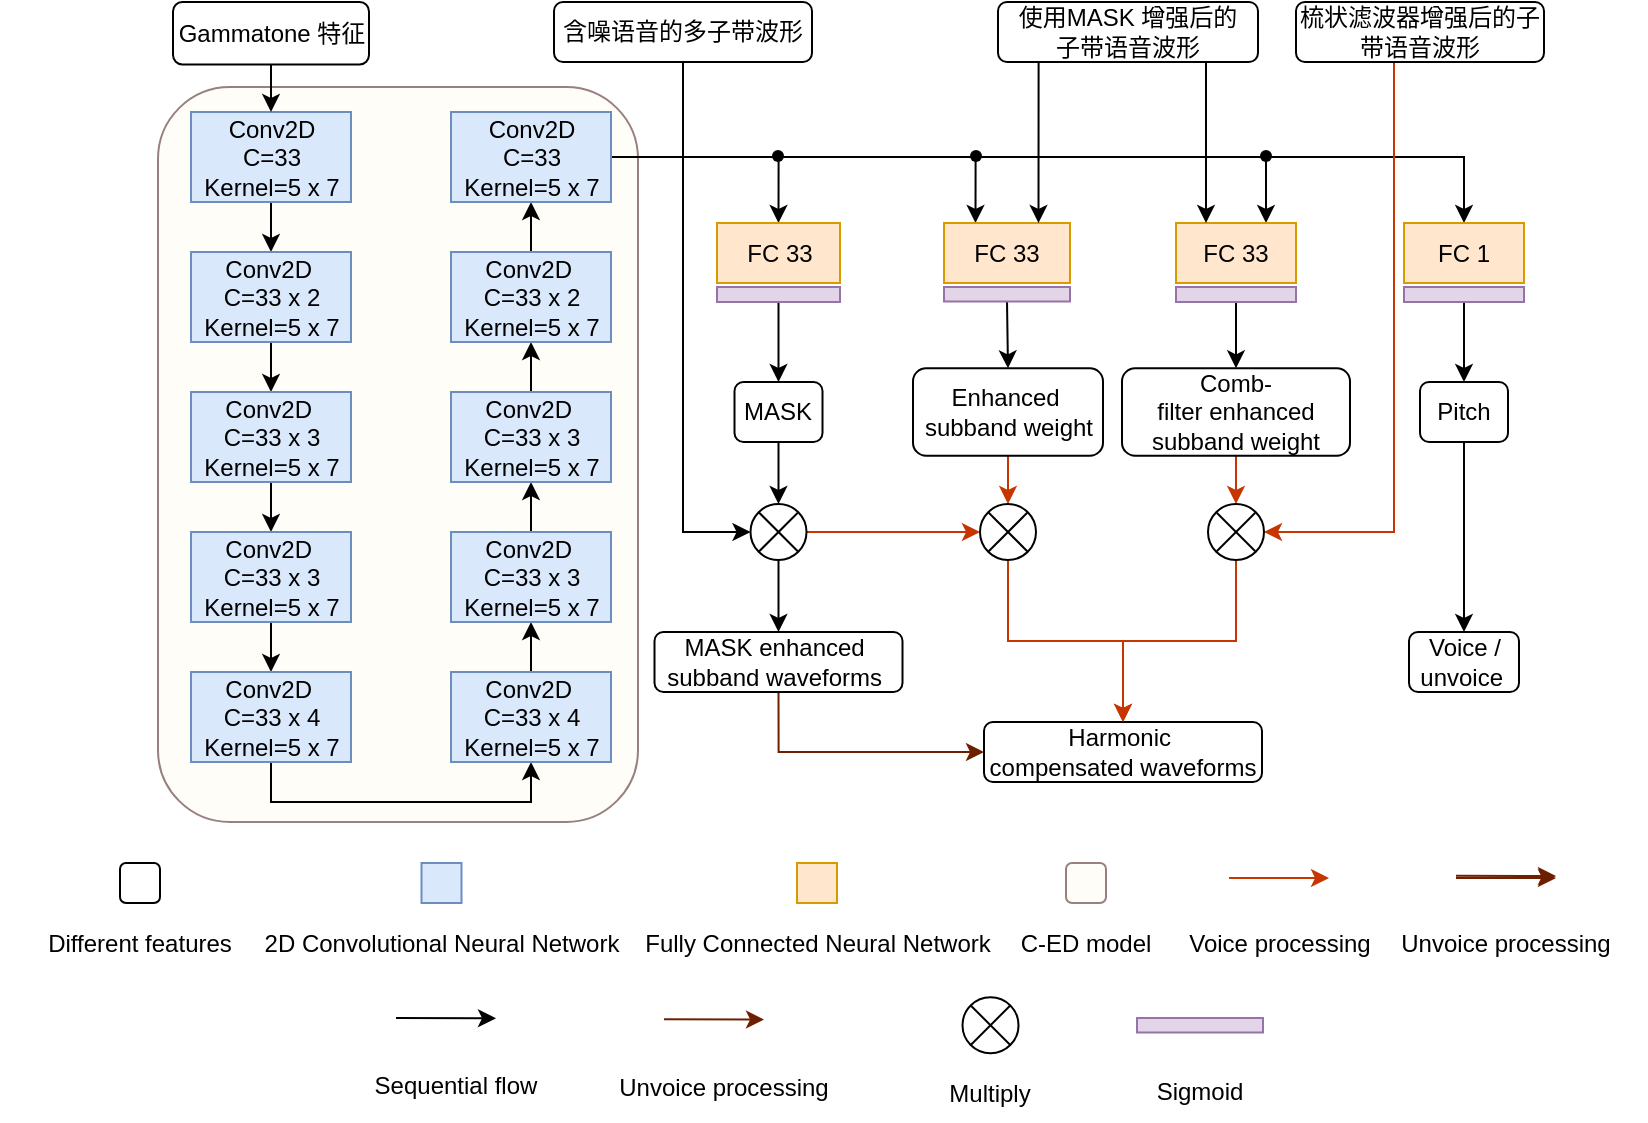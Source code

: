 <mxfile version="21.5.2" type="github">
  <diagram name="第 1 页" id="wJYim334s22GPHdo8HuX">
    <mxGraphModel dx="-627" dy="584" grid="1" gridSize="10" guides="1" tooltips="1" connect="1" arrows="1" fold="1" page="1" pageScale="1" pageWidth="827" pageHeight="1169" math="0" shadow="0">
      <root>
        <mxCell id="0" />
        <mxCell id="1" parent="0" />
        <mxCell id="y-bwJjyYfLGT31CbmjyB-1" value="" style="rounded=1;whiteSpace=wrap;html=1;fillColor=#FFFDF7;strokeColor=#998080;" vertex="1" parent="1">
          <mxGeometry x="1733" y="52.5" width="240" height="367.5" as="geometry" />
        </mxCell>
        <mxCell id="y-bwJjyYfLGT31CbmjyB-2" value="Voice / unvoice&amp;nbsp;" style="rounded=1;whiteSpace=wrap;html=1;strokeColor=default;gradientColor=none;" vertex="1" parent="1">
          <mxGeometry x="2358.5" y="325" width="55" height="30" as="geometry" />
        </mxCell>
        <mxCell id="y-bwJjyYfLGT31CbmjyB-3" style="edgeStyle=orthogonalEdgeStyle;rounded=0;orthogonalLoop=1;jettySize=auto;html=1;exitX=1;exitY=0.5;exitDx=0;exitDy=0;entryX=0;entryY=0.5;entryDx=0;entryDy=0;entryPerimeter=0;exitPerimeter=0;fillColor=#fa6800;strokeColor=#C73500;" edge="1" parent="1" source="y-bwJjyYfLGT31CbmjyB-52" target="y-bwJjyYfLGT31CbmjyB-54">
          <mxGeometry relative="1" as="geometry" />
        </mxCell>
        <mxCell id="y-bwJjyYfLGT31CbmjyB-4" style="edgeStyle=orthogonalEdgeStyle;rounded=0;orthogonalLoop=1;jettySize=auto;html=1;exitX=0.5;exitY=1;exitDx=0;exitDy=0;entryX=0;entryY=0.5;entryDx=0;entryDy=0;fillColor=#a0522d;strokeColor=#6D1F00;" edge="1" parent="1" source="y-bwJjyYfLGT31CbmjyB-5" target="y-bwJjyYfLGT31CbmjyB-41">
          <mxGeometry relative="1" as="geometry" />
        </mxCell>
        <mxCell id="y-bwJjyYfLGT31CbmjyB-5" value="MASK&amp;nbsp;enhanced&amp;nbsp;&lt;br&gt;subband&amp;nbsp;waveforms&amp;nbsp;" style="rounded=1;whiteSpace=wrap;html=1;strokeColor=default;" vertex="1" parent="1">
          <mxGeometry x="1981.25" y="325" width="124" height="30" as="geometry" />
        </mxCell>
        <mxCell id="y-bwJjyYfLGT31CbmjyB-6" style="edgeStyle=orthogonalEdgeStyle;rounded=0;orthogonalLoop=1;jettySize=auto;html=1;exitX=0.5;exitY=1;exitDx=0;exitDy=0;entryX=0.5;entryY=0;entryDx=0;entryDy=0;fillColor=#dae8fc;strokeColor=#000000;" edge="1" parent="1" source="y-bwJjyYfLGT31CbmjyB-7" target="y-bwJjyYfLGT31CbmjyB-9">
          <mxGeometry relative="1" as="geometry" />
        </mxCell>
        <mxCell id="y-bwJjyYfLGT31CbmjyB-7" value="Conv2D &lt;br&gt;C=33 Kernel=5 x 7" style="rounded=0;whiteSpace=wrap;html=1;fillColor=#dae8fc;strokeColor=#6c8ebf;" vertex="1" parent="1">
          <mxGeometry x="1749.5" y="65" width="80" height="45" as="geometry" />
        </mxCell>
        <mxCell id="y-bwJjyYfLGT31CbmjyB-8" style="edgeStyle=orthogonalEdgeStyle;rounded=0;orthogonalLoop=1;jettySize=auto;html=1;exitX=0.5;exitY=1;exitDx=0;exitDy=0;entryX=0.5;entryY=0;entryDx=0;entryDy=0;fillColor=#dae8fc;strokeColor=#000000;" edge="1" parent="1" source="y-bwJjyYfLGT31CbmjyB-9" target="y-bwJjyYfLGT31CbmjyB-11">
          <mxGeometry relative="1" as="geometry" />
        </mxCell>
        <mxCell id="y-bwJjyYfLGT31CbmjyB-9" value="Conv2D&amp;nbsp;&lt;br&gt;C=33 x 2 Kernel=5 x 7" style="rounded=0;whiteSpace=wrap;html=1;fillColor=#dae8fc;strokeColor=#6c8ebf;" vertex="1" parent="1">
          <mxGeometry x="1749.5" y="135" width="80" height="45" as="geometry" />
        </mxCell>
        <mxCell id="y-bwJjyYfLGT31CbmjyB-10" style="edgeStyle=orthogonalEdgeStyle;rounded=0;orthogonalLoop=1;jettySize=auto;html=1;exitX=0.5;exitY=1;exitDx=0;exitDy=0;entryX=0.5;entryY=0;entryDx=0;entryDy=0;fillColor=#dae8fc;strokeColor=#000000;" edge="1" parent="1" source="y-bwJjyYfLGT31CbmjyB-11" target="y-bwJjyYfLGT31CbmjyB-13">
          <mxGeometry relative="1" as="geometry" />
        </mxCell>
        <mxCell id="y-bwJjyYfLGT31CbmjyB-11" value="Conv2D&amp;nbsp;&lt;br&gt;C=33 x 3 Kernel=5 x 7" style="rounded=0;whiteSpace=wrap;html=1;fillColor=#dae8fc;strokeColor=#6c8ebf;" vertex="1" parent="1">
          <mxGeometry x="1749.5" y="205" width="80" height="45" as="geometry" />
        </mxCell>
        <mxCell id="y-bwJjyYfLGT31CbmjyB-12" style="edgeStyle=orthogonalEdgeStyle;rounded=0;orthogonalLoop=1;jettySize=auto;html=1;exitX=0.5;exitY=1;exitDx=0;exitDy=0;entryX=0.5;entryY=0;entryDx=0;entryDy=0;fillColor=#dae8fc;strokeColor=#000000;" edge="1" parent="1" source="y-bwJjyYfLGT31CbmjyB-13" target="y-bwJjyYfLGT31CbmjyB-15">
          <mxGeometry relative="1" as="geometry" />
        </mxCell>
        <mxCell id="y-bwJjyYfLGT31CbmjyB-13" value="Conv2D&amp;nbsp;&lt;br&gt;C=33 x 3 Kernel=5 x 7" style="rounded=0;whiteSpace=wrap;html=1;fillColor=#dae8fc;strokeColor=#6c8ebf;" vertex="1" parent="1">
          <mxGeometry x="1749.5" y="275" width="80" height="45" as="geometry" />
        </mxCell>
        <mxCell id="y-bwJjyYfLGT31CbmjyB-14" style="edgeStyle=orthogonalEdgeStyle;rounded=0;orthogonalLoop=1;jettySize=auto;html=1;exitX=0.5;exitY=1;exitDx=0;exitDy=0;entryX=0.5;entryY=1;entryDx=0;entryDy=0;" edge="1" parent="1" source="y-bwJjyYfLGT31CbmjyB-15" target="y-bwJjyYfLGT31CbmjyB-17">
          <mxGeometry relative="1" as="geometry" />
        </mxCell>
        <mxCell id="y-bwJjyYfLGT31CbmjyB-15" value="Conv2D&amp;nbsp;&lt;br&gt;C=33 x 4 Kernel=5 x 7" style="rounded=0;whiteSpace=wrap;html=1;fillColor=#dae8fc;strokeColor=#6c8ebf;" vertex="1" parent="1">
          <mxGeometry x="1749.5" y="345" width="80" height="45" as="geometry" />
        </mxCell>
        <mxCell id="y-bwJjyYfLGT31CbmjyB-16" style="edgeStyle=orthogonalEdgeStyle;rounded=0;orthogonalLoop=1;jettySize=auto;html=1;exitX=0.5;exitY=0;exitDx=0;exitDy=0;entryX=0.5;entryY=1;entryDx=0;entryDy=0;fillColor=#dae8fc;strokeColor=#000000;" edge="1" parent="1" source="y-bwJjyYfLGT31CbmjyB-17" target="y-bwJjyYfLGT31CbmjyB-19">
          <mxGeometry relative="1" as="geometry" />
        </mxCell>
        <mxCell id="y-bwJjyYfLGT31CbmjyB-17" value="Conv2D&amp;nbsp;&lt;br&gt;C=33 x 4 Kernel=5 x 7" style="rounded=0;whiteSpace=wrap;html=1;fillColor=#dae8fc;strokeColor=#6c8ebf;" vertex="1" parent="1">
          <mxGeometry x="1879.5" y="345" width="80" height="45" as="geometry" />
        </mxCell>
        <mxCell id="y-bwJjyYfLGT31CbmjyB-18" style="edgeStyle=orthogonalEdgeStyle;rounded=0;orthogonalLoop=1;jettySize=auto;html=1;exitX=0.5;exitY=0;exitDx=0;exitDy=0;entryX=0.5;entryY=1;entryDx=0;entryDy=0;fillColor=#dae8fc;strokeColor=#000000;" edge="1" parent="1" source="y-bwJjyYfLGT31CbmjyB-19" target="y-bwJjyYfLGT31CbmjyB-21">
          <mxGeometry relative="1" as="geometry" />
        </mxCell>
        <mxCell id="y-bwJjyYfLGT31CbmjyB-19" value="Conv2D&amp;nbsp;&lt;br&gt;C=33 x 3 Kernel=5 x 7" style="rounded=0;whiteSpace=wrap;html=1;fillColor=#dae8fc;strokeColor=#6c8ebf;" vertex="1" parent="1">
          <mxGeometry x="1879.5" y="275" width="80" height="45" as="geometry" />
        </mxCell>
        <mxCell id="y-bwJjyYfLGT31CbmjyB-20" style="edgeStyle=orthogonalEdgeStyle;rounded=0;orthogonalLoop=1;jettySize=auto;html=1;exitX=0.5;exitY=0;exitDx=0;exitDy=0;entryX=0.5;entryY=1;entryDx=0;entryDy=0;fillColor=#dae8fc;strokeColor=#000000;" edge="1" parent="1" source="y-bwJjyYfLGT31CbmjyB-21" target="y-bwJjyYfLGT31CbmjyB-23">
          <mxGeometry relative="1" as="geometry" />
        </mxCell>
        <mxCell id="y-bwJjyYfLGT31CbmjyB-21" value="Conv2D&amp;nbsp;&lt;br&gt;C=33 x 3 Kernel=5 x 7" style="rounded=0;whiteSpace=wrap;html=1;fillColor=#dae8fc;strokeColor=#6c8ebf;" vertex="1" parent="1">
          <mxGeometry x="1879.5" y="205" width="80" height="45" as="geometry" />
        </mxCell>
        <mxCell id="y-bwJjyYfLGT31CbmjyB-22" style="edgeStyle=orthogonalEdgeStyle;rounded=0;orthogonalLoop=1;jettySize=auto;html=1;exitX=0.5;exitY=0;exitDx=0;exitDy=0;entryX=0.5;entryY=1;entryDx=0;entryDy=0;fillColor=#dae8fc;strokeColor=#000000;" edge="1" parent="1" source="y-bwJjyYfLGT31CbmjyB-23" target="y-bwJjyYfLGT31CbmjyB-28">
          <mxGeometry relative="1" as="geometry" />
        </mxCell>
        <mxCell id="y-bwJjyYfLGT31CbmjyB-23" value="Conv2D&amp;nbsp;&lt;br&gt;C=33 x 2 Kernel=5 x 7" style="rounded=0;whiteSpace=wrap;html=1;fillColor=#dae8fc;strokeColor=#6c8ebf;" vertex="1" parent="1">
          <mxGeometry x="1879.5" y="135" width="80" height="45" as="geometry" />
        </mxCell>
        <mxCell id="y-bwJjyYfLGT31CbmjyB-24" style="edgeStyle=orthogonalEdgeStyle;rounded=0;orthogonalLoop=1;jettySize=auto;html=1;exitX=1;exitY=0.5;exitDx=0;exitDy=0;entryX=0.5;entryY=0;entryDx=0;entryDy=0;" edge="1" parent="1" source="y-bwJjyYfLGT31CbmjyB-28" target="y-bwJjyYfLGT31CbmjyB-31">
          <mxGeometry relative="1" as="geometry" />
        </mxCell>
        <mxCell id="y-bwJjyYfLGT31CbmjyB-25" style="edgeStyle=orthogonalEdgeStyle;rounded=0;orthogonalLoop=1;jettySize=auto;html=1;exitX=1;exitY=0.5;exitDx=0;exitDy=0;entryX=0.25;entryY=0;entryDx=0;entryDy=0;" edge="1" parent="1" source="y-bwJjyYfLGT31CbmjyB-28" target="y-bwJjyYfLGT31CbmjyB-43">
          <mxGeometry relative="1" as="geometry">
            <Array as="points">
              <mxPoint x="2142" y="88" />
            </Array>
          </mxGeometry>
        </mxCell>
        <mxCell id="y-bwJjyYfLGT31CbmjyB-26" style="edgeStyle=orthogonalEdgeStyle;rounded=0;orthogonalLoop=1;jettySize=auto;html=1;exitX=1;exitY=0.5;exitDx=0;exitDy=0;entryX=0.75;entryY=0;entryDx=0;entryDy=0;" edge="1" parent="1" source="y-bwJjyYfLGT31CbmjyB-28" target="y-bwJjyYfLGT31CbmjyB-42">
          <mxGeometry relative="1" as="geometry" />
        </mxCell>
        <mxCell id="y-bwJjyYfLGT31CbmjyB-27" style="edgeStyle=orthogonalEdgeStyle;rounded=0;orthogonalLoop=1;jettySize=auto;html=1;exitX=1;exitY=0.5;exitDx=0;exitDy=0;entryX=0.5;entryY=0;entryDx=0;entryDy=0;" edge="1" parent="1" source="y-bwJjyYfLGT31CbmjyB-28" target="y-bwJjyYfLGT31CbmjyB-38">
          <mxGeometry relative="1" as="geometry" />
        </mxCell>
        <mxCell id="y-bwJjyYfLGT31CbmjyB-28" value="Conv2D &lt;br&gt;C=33 Kernel=5 x 7" style="rounded=0;whiteSpace=wrap;html=1;fillColor=#dae8fc;strokeColor=#6c8ebf;" vertex="1" parent="1">
          <mxGeometry x="1879.5" y="65" width="80" height="45" as="geometry" />
        </mxCell>
        <mxCell id="y-bwJjyYfLGT31CbmjyB-29" style="edgeStyle=orthogonalEdgeStyle;rounded=0;orthogonalLoop=1;jettySize=auto;html=1;exitX=0.5;exitY=1;exitDx=0;exitDy=0;entryX=0.5;entryY=0;entryDx=0;entryDy=0;" edge="1" parent="1" source="y-bwJjyYfLGT31CbmjyB-30" target="y-bwJjyYfLGT31CbmjyB-7">
          <mxGeometry relative="1" as="geometry" />
        </mxCell>
        <mxCell id="y-bwJjyYfLGT31CbmjyB-30" value="Gammatone&amp;nbsp;特征" style="rounded=1;whiteSpace=wrap;html=1;" vertex="1" parent="1">
          <mxGeometry x="1740.5" y="10" width="98" height="31.25" as="geometry" />
        </mxCell>
        <mxCell id="y-bwJjyYfLGT31CbmjyB-31" value="FC 33" style="rounded=0;whiteSpace=wrap;html=1;fillColor=#ffe6cc;strokeColor=#d79b00;" vertex="1" parent="1">
          <mxGeometry x="2012.5" y="120.5" width="61.5" height="30" as="geometry" />
        </mxCell>
        <mxCell id="y-bwJjyYfLGT31CbmjyB-32" style="edgeStyle=orthogonalEdgeStyle;rounded=0;orthogonalLoop=1;jettySize=auto;html=1;exitX=0.5;exitY=1;exitDx=0;exitDy=0;entryX=0.5;entryY=0;entryDx=0;entryDy=0;entryPerimeter=0;" edge="1" parent="1" source="y-bwJjyYfLGT31CbmjyB-33" target="y-bwJjyYfLGT31CbmjyB-52">
          <mxGeometry relative="1" as="geometry" />
        </mxCell>
        <mxCell id="y-bwJjyYfLGT31CbmjyB-33" value="MASK" style="rounded=1;whiteSpace=wrap;html=1;" vertex="1" parent="1">
          <mxGeometry x="2021.25" y="200" width="44" height="30" as="geometry" />
        </mxCell>
        <mxCell id="y-bwJjyYfLGT31CbmjyB-34" style="edgeStyle=orthogonalEdgeStyle;rounded=0;orthogonalLoop=1;jettySize=auto;html=1;exitX=0.5;exitY=1;exitDx=0;exitDy=0;entryX=0.5;entryY=0;entryDx=0;entryDy=0;entryPerimeter=0;fillColor=#fa6800;strokeColor=#C73500;" edge="1" parent="1" source="y-bwJjyYfLGT31CbmjyB-35" target="y-bwJjyYfLGT31CbmjyB-54">
          <mxGeometry relative="1" as="geometry">
            <Array as="points">
              <mxPoint x="2158" y="250" />
              <mxPoint x="2158" y="250" />
            </Array>
          </mxGeometry>
        </mxCell>
        <mxCell id="y-bwJjyYfLGT31CbmjyB-35" value="Enhanced&amp;nbsp;&lt;br style=&quot;border-color: var(--border-color);&quot;&gt;subband weight" style="rounded=1;whiteSpace=wrap;html=1;" vertex="1" parent="1">
          <mxGeometry x="2110.5" y="193.13" width="95" height="43.75" as="geometry" />
        </mxCell>
        <mxCell id="y-bwJjyYfLGT31CbmjyB-36" style="edgeStyle=orthogonalEdgeStyle;rounded=0;orthogonalLoop=1;jettySize=auto;html=1;exitX=0.5;exitY=1;exitDx=0;exitDy=0;entryX=0.5;entryY=0;entryDx=0;entryDy=0;entryPerimeter=0;fillColor=#fa6800;strokeColor=#C73500;" edge="1" parent="1" source="y-bwJjyYfLGT31CbmjyB-37" target="y-bwJjyYfLGT31CbmjyB-56">
          <mxGeometry relative="1" as="geometry" />
        </mxCell>
        <mxCell id="y-bwJjyYfLGT31CbmjyB-37" value="Comb-filter&amp;nbsp;enhanced&lt;br style=&quot;border-color: var(--border-color);&quot;&gt;subband weight" style="rounded=1;whiteSpace=wrap;html=1;" vertex="1" parent="1">
          <mxGeometry x="2215" y="193.13" width="114" height="43.75" as="geometry" />
        </mxCell>
        <mxCell id="y-bwJjyYfLGT31CbmjyB-38" value="FC 1" style="rounded=0;whiteSpace=wrap;html=1;fillColor=#ffe6cc;strokeColor=#d79b00;" vertex="1" parent="1">
          <mxGeometry x="2356" y="120.5" width="60" height="30" as="geometry" />
        </mxCell>
        <mxCell id="y-bwJjyYfLGT31CbmjyB-39" style="edgeStyle=orthogonalEdgeStyle;rounded=0;orthogonalLoop=1;jettySize=auto;html=1;exitX=0.5;exitY=1;exitDx=0;exitDy=0;entryX=0.5;entryY=0;entryDx=0;entryDy=0;" edge="1" parent="1" source="y-bwJjyYfLGT31CbmjyB-40" target="y-bwJjyYfLGT31CbmjyB-2">
          <mxGeometry relative="1" as="geometry" />
        </mxCell>
        <mxCell id="y-bwJjyYfLGT31CbmjyB-40" value="Pitch" style="rounded=1;whiteSpace=wrap;html=1;" vertex="1" parent="1">
          <mxGeometry x="2364" y="200" width="44" height="30" as="geometry" />
        </mxCell>
        <mxCell id="y-bwJjyYfLGT31CbmjyB-41" value="Harmonic&amp;nbsp;&lt;br&gt;compensated waveforms" style="rounded=1;whiteSpace=wrap;html=1;strokeColor=default;" vertex="1" parent="1">
          <mxGeometry x="2146" y="370" width="139" height="30" as="geometry" />
        </mxCell>
        <mxCell id="y-bwJjyYfLGT31CbmjyB-42" value="FC 33" style="rounded=0;whiteSpace=wrap;html=1;fillColor=#ffe6cc;strokeColor=#d79b00;" vertex="1" parent="1">
          <mxGeometry x="2242" y="120.5" width="60" height="30" as="geometry" />
        </mxCell>
        <mxCell id="y-bwJjyYfLGT31CbmjyB-43" value="FC 33" style="rounded=0;whiteSpace=wrap;html=1;fillColor=#ffe6cc;strokeColor=#d79b00;" vertex="1" parent="1">
          <mxGeometry x="2126" y="120.5" width="63" height="30" as="geometry" />
        </mxCell>
        <mxCell id="y-bwJjyYfLGT31CbmjyB-44" style="edgeStyle=orthogonalEdgeStyle;rounded=0;orthogonalLoop=1;jettySize=auto;html=1;exitX=0.25;exitY=1;exitDx=0;exitDy=0;entryX=0.75;entryY=0;entryDx=0;entryDy=0;" edge="1" parent="1" source="y-bwJjyYfLGT31CbmjyB-46" target="y-bwJjyYfLGT31CbmjyB-43">
          <mxGeometry relative="1" as="geometry">
            <Array as="points">
              <mxPoint x="2174" y="40" />
            </Array>
          </mxGeometry>
        </mxCell>
        <mxCell id="y-bwJjyYfLGT31CbmjyB-45" style="edgeStyle=orthogonalEdgeStyle;rounded=0;orthogonalLoop=1;jettySize=auto;html=1;exitX=0.75;exitY=1;exitDx=0;exitDy=0;entryX=0.25;entryY=0;entryDx=0;entryDy=0;" edge="1" parent="1" source="y-bwJjyYfLGT31CbmjyB-46" target="y-bwJjyYfLGT31CbmjyB-42">
          <mxGeometry relative="1" as="geometry">
            <mxPoint x="2256" y="140" as="targetPoint" />
            <Array as="points">
              <mxPoint x="2257" y="40" />
            </Array>
          </mxGeometry>
        </mxCell>
        <mxCell id="y-bwJjyYfLGT31CbmjyB-46" value="使用MASK&amp;nbsp;增强后的&lt;br&gt;子带语音波形" style="rounded=1;whiteSpace=wrap;html=1;" vertex="1" parent="1">
          <mxGeometry x="2153" y="10.0" width="130" height="30" as="geometry" />
        </mxCell>
        <mxCell id="y-bwJjyYfLGT31CbmjyB-47" style="edgeStyle=orthogonalEdgeStyle;rounded=0;orthogonalLoop=1;jettySize=auto;html=1;exitX=0.5;exitY=1;exitDx=0;exitDy=0;entryX=0;entryY=0.5;entryDx=0;entryDy=0;entryPerimeter=0;" edge="1" parent="1" source="y-bwJjyYfLGT31CbmjyB-48" target="y-bwJjyYfLGT31CbmjyB-52">
          <mxGeometry relative="1" as="geometry" />
        </mxCell>
        <mxCell id="y-bwJjyYfLGT31CbmjyB-48" value="含噪语音的多子带波形" style="rounded=1;whiteSpace=wrap;html=1;strokeColor=default;" vertex="1" parent="1">
          <mxGeometry x="1931" y="10" width="129" height="30" as="geometry" />
        </mxCell>
        <mxCell id="y-bwJjyYfLGT31CbmjyB-49" style="edgeStyle=orthogonalEdgeStyle;rounded=0;orthogonalLoop=1;jettySize=auto;html=1;exitX=0.5;exitY=1;exitDx=0;exitDy=0;entryX=1;entryY=0.5;entryDx=0;entryDy=0;entryPerimeter=0;fillColor=#fa6800;strokeColor=#C73500;" edge="1" parent="1" source="y-bwJjyYfLGT31CbmjyB-50" target="y-bwJjyYfLGT31CbmjyB-56">
          <mxGeometry relative="1" as="geometry">
            <mxPoint x="2301" y="275" as="targetPoint" />
            <Array as="points">
              <mxPoint x="2351" y="40" />
              <mxPoint x="2351" y="275" />
            </Array>
          </mxGeometry>
        </mxCell>
        <mxCell id="y-bwJjyYfLGT31CbmjyB-50" value="梳状滤波器增强后的子带语音波形" style="rounded=1;whiteSpace=wrap;html=1;strokeColor=default;" vertex="1" parent="1">
          <mxGeometry x="2302" y="10.0" width="124" height="30" as="geometry" />
        </mxCell>
        <mxCell id="y-bwJjyYfLGT31CbmjyB-51" style="edgeStyle=orthogonalEdgeStyle;rounded=0;orthogonalLoop=1;jettySize=auto;html=1;exitX=0.5;exitY=1;exitDx=0;exitDy=0;exitPerimeter=0;entryX=0.5;entryY=0;entryDx=0;entryDy=0;" edge="1" parent="1" source="y-bwJjyYfLGT31CbmjyB-52" target="y-bwJjyYfLGT31CbmjyB-5">
          <mxGeometry relative="1" as="geometry" />
        </mxCell>
        <mxCell id="y-bwJjyYfLGT31CbmjyB-52" value="" style="verticalLabelPosition=bottom;verticalAlign=top;html=1;shape=mxgraph.flowchart.or;" vertex="1" parent="1">
          <mxGeometry x="2029.25" y="261" width="28" height="28" as="geometry" />
        </mxCell>
        <mxCell id="y-bwJjyYfLGT31CbmjyB-53" style="edgeStyle=orthogonalEdgeStyle;rounded=0;orthogonalLoop=1;jettySize=auto;html=1;exitX=0.5;exitY=1;exitDx=0;exitDy=0;exitPerimeter=0;entryX=0.5;entryY=0;entryDx=0;entryDy=0;fillColor=#fa6800;strokeColor=#C73500;" edge="1" parent="1" source="y-bwJjyYfLGT31CbmjyB-54" target="y-bwJjyYfLGT31CbmjyB-41">
          <mxGeometry relative="1" as="geometry" />
        </mxCell>
        <mxCell id="y-bwJjyYfLGT31CbmjyB-54" value="" style="verticalLabelPosition=bottom;verticalAlign=top;html=1;shape=mxgraph.flowchart.or;" vertex="1" parent="1">
          <mxGeometry x="2144" y="261" width="28" height="28" as="geometry" />
        </mxCell>
        <mxCell id="y-bwJjyYfLGT31CbmjyB-55" style="edgeStyle=orthogonalEdgeStyle;rounded=0;orthogonalLoop=1;jettySize=auto;html=1;exitX=0.5;exitY=1;exitDx=0;exitDy=0;exitPerimeter=0;entryX=0.5;entryY=0;entryDx=0;entryDy=0;fillColor=#fa6800;strokeColor=#C73500;" edge="1" parent="1" source="y-bwJjyYfLGT31CbmjyB-56" target="y-bwJjyYfLGT31CbmjyB-41">
          <mxGeometry relative="1" as="geometry" />
        </mxCell>
        <mxCell id="y-bwJjyYfLGT31CbmjyB-56" value="" style="verticalLabelPosition=bottom;verticalAlign=top;html=1;shape=mxgraph.flowchart.or;" vertex="1" parent="1">
          <mxGeometry x="2258" y="261" width="28" height="28" as="geometry" />
        </mxCell>
        <mxCell id="y-bwJjyYfLGT31CbmjyB-57" value="" style="group" vertex="1" connectable="0" parent="1">
          <mxGeometry x="1819.75" y="440.5" width="110" height="55" as="geometry" />
        </mxCell>
        <mxCell id="y-bwJjyYfLGT31CbmjyB-58" value="" style="rounded=0;whiteSpace=wrap;html=1;fillColor=#dae8fc;strokeColor=#6c8ebf;" vertex="1" parent="y-bwJjyYfLGT31CbmjyB-57">
          <mxGeometry x="45" width="20" height="20" as="geometry" />
        </mxCell>
        <mxCell id="y-bwJjyYfLGT31CbmjyB-59" value="2D&amp;nbsp;Convolutional&amp;nbsp;Neural&amp;nbsp;Network" style="rounded=0;whiteSpace=wrap;html=1;strokeColor=none;fillColor=none;" vertex="1" parent="y-bwJjyYfLGT31CbmjyB-57">
          <mxGeometry y="25" width="110" height="30" as="geometry" />
        </mxCell>
        <mxCell id="y-bwJjyYfLGT31CbmjyB-60" value="" style="group;fillColor=none;" vertex="1" connectable="0" parent="1">
          <mxGeometry x="2007.5" y="440.5" width="110" height="55" as="geometry" />
        </mxCell>
        <mxCell id="y-bwJjyYfLGT31CbmjyB-61" value="" style="rounded=0;whiteSpace=wrap;html=1;fillColor=#ffe6cc;strokeColor=#d79b00;" vertex="1" parent="y-bwJjyYfLGT31CbmjyB-60">
          <mxGeometry x="45" width="20" height="20" as="geometry" />
        </mxCell>
        <mxCell id="y-bwJjyYfLGT31CbmjyB-62" value="Fully&amp;nbsp;Connected&amp;nbsp;Neural&amp;nbsp;Network" style="rounded=0;whiteSpace=wrap;html=1;strokeColor=none;fillColor=none;" vertex="1" parent="y-bwJjyYfLGT31CbmjyB-60">
          <mxGeometry y="25" width="110" height="30" as="geometry" />
        </mxCell>
        <mxCell id="y-bwJjyYfLGT31CbmjyB-63" value="" style="group" vertex="1" connectable="0" parent="1">
          <mxGeometry x="2122" y="440.5" width="150" height="53.75" as="geometry" />
        </mxCell>
        <mxCell id="y-bwJjyYfLGT31CbmjyB-64" value="C-ED&amp;nbsp;model" style="rounded=0;whiteSpace=wrap;html=1;strokeColor=none;fillColor=none;" vertex="1" parent="y-bwJjyYfLGT31CbmjyB-63">
          <mxGeometry y="27.5" width="150" height="26.25" as="geometry" />
        </mxCell>
        <mxCell id="y-bwJjyYfLGT31CbmjyB-65" value="" style="rounded=1;whiteSpace=wrap;html=1;fillColor=#fffdf7;strokeColor=#998080;fontColor=#ffffff;" vertex="1" parent="y-bwJjyYfLGT31CbmjyB-63">
          <mxGeometry x="65" width="20" height="20" as="geometry" />
        </mxCell>
        <mxCell id="y-bwJjyYfLGT31CbmjyB-66" value="" style="endArrow=classic;html=1;rounded=0;fillColor=#a0522d;strokeColor=#6D1F00;" edge="1" parent="1">
          <mxGeometry width="50" height="50" relative="1" as="geometry">
            <mxPoint x="2382" y="448" as="sourcePoint" />
            <mxPoint x="2432" y="448" as="targetPoint" />
          </mxGeometry>
        </mxCell>
        <mxCell id="y-bwJjyYfLGT31CbmjyB-67" value="" style="endArrow=classic;html=1;rounded=0;fillColor=#fa6800;strokeColor=#C73500;" edge="1" parent="1">
          <mxGeometry width="50" height="50" relative="1" as="geometry">
            <mxPoint x="2268.5" y="448" as="sourcePoint" />
            <mxPoint x="2318.5" y="448" as="targetPoint" />
          </mxGeometry>
        </mxCell>
        <mxCell id="y-bwJjyYfLGT31CbmjyB-68" value="Voice&amp;nbsp;processing" style="rounded=0;whiteSpace=wrap;html=1;strokeColor=none;fillColor=none;" vertex="1" parent="1">
          <mxGeometry x="2219" y="468" width="150" height="26.25" as="geometry" />
        </mxCell>
        <mxCell id="y-bwJjyYfLGT31CbmjyB-69" value="" style="group" vertex="1" connectable="0" parent="1">
          <mxGeometry x="1941" y="518.63" width="150" height="47.37" as="geometry" />
        </mxCell>
        <mxCell id="y-bwJjyYfLGT31CbmjyB-70" value="Unvoice&amp;nbsp;processing" style="rounded=0;whiteSpace=wrap;html=1;strokeColor=none;fillColor=none;" vertex="1" parent="y-bwJjyYfLGT31CbmjyB-69">
          <mxGeometry y="21.12" width="150" height="26.25" as="geometry" />
        </mxCell>
        <mxCell id="y-bwJjyYfLGT31CbmjyB-71" value="" style="endArrow=classic;html=1;rounded=0;fillColor=#a0522d;strokeColor=#6D1F00;" edge="1" parent="y-bwJjyYfLGT31CbmjyB-69">
          <mxGeometry width="50" height="50" relative="1" as="geometry">
            <mxPoint x="45" as="sourcePoint" />
            <mxPoint x="95" y="0.12" as="targetPoint" />
          </mxGeometry>
        </mxCell>
        <mxCell id="y-bwJjyYfLGT31CbmjyB-72" value="" style="verticalLabelPosition=bottom;verticalAlign=top;html=1;shape=mxgraph.flowchart.or;" vertex="1" parent="1">
          <mxGeometry x="2135.25" y="507.62" width="28" height="28" as="geometry" />
        </mxCell>
        <mxCell id="y-bwJjyYfLGT31CbmjyB-73" value="Multiply" style="rounded=0;whiteSpace=wrap;html=1;strokeColor=none;fillColor=none;" vertex="1" parent="1">
          <mxGeometry x="2074.25" y="543" width="150" height="26.25" as="geometry" />
        </mxCell>
        <mxCell id="y-bwJjyYfLGT31CbmjyB-74" style="edgeStyle=orthogonalEdgeStyle;rounded=0;orthogonalLoop=1;jettySize=auto;html=1;exitX=0.5;exitY=1;exitDx=0;exitDy=0;entryX=0.5;entryY=0;entryDx=0;entryDy=0;" edge="1" parent="1" source="y-bwJjyYfLGT31CbmjyB-75" target="y-bwJjyYfLGT31CbmjyB-33">
          <mxGeometry relative="1" as="geometry" />
        </mxCell>
        <mxCell id="y-bwJjyYfLGT31CbmjyB-75" value="" style="rounded=0;whiteSpace=wrap;html=1;fillColor=#e1d5e7;strokeColor=#9673a6;" vertex="1" parent="1">
          <mxGeometry x="2012.5" y="152.5" width="61.5" height="7.5" as="geometry" />
        </mxCell>
        <mxCell id="y-bwJjyYfLGT31CbmjyB-76" style="edgeStyle=orthogonalEdgeStyle;rounded=0;orthogonalLoop=1;jettySize=auto;html=1;exitX=0.5;exitY=1;exitDx=0;exitDy=0;entryX=0.5;entryY=0;entryDx=0;entryDy=0;" edge="1" parent="1" source="y-bwJjyYfLGT31CbmjyB-77" target="y-bwJjyYfLGT31CbmjyB-35">
          <mxGeometry relative="1" as="geometry" />
        </mxCell>
        <mxCell id="y-bwJjyYfLGT31CbmjyB-77" value="" style="rounded=0;whiteSpace=wrap;html=1;fillColor=#e1d5e7;strokeColor=#9673a6;" vertex="1" parent="1">
          <mxGeometry x="2126" y="152.5" width="63" height="7.25" as="geometry" />
        </mxCell>
        <mxCell id="y-bwJjyYfLGT31CbmjyB-78" style="edgeStyle=orthogonalEdgeStyle;rounded=0;orthogonalLoop=1;jettySize=auto;html=1;exitX=0.5;exitY=1;exitDx=0;exitDy=0;entryX=0.5;entryY=0;entryDx=0;entryDy=0;" edge="1" parent="1" source="y-bwJjyYfLGT31CbmjyB-79" target="y-bwJjyYfLGT31CbmjyB-37">
          <mxGeometry relative="1" as="geometry" />
        </mxCell>
        <mxCell id="y-bwJjyYfLGT31CbmjyB-79" value="" style="rounded=0;whiteSpace=wrap;html=1;fillColor=#e1d5e7;strokeColor=#9673a6;" vertex="1" parent="1">
          <mxGeometry x="2242" y="152.5" width="60" height="7.5" as="geometry" />
        </mxCell>
        <mxCell id="y-bwJjyYfLGT31CbmjyB-80" style="edgeStyle=orthogonalEdgeStyle;rounded=0;orthogonalLoop=1;jettySize=auto;html=1;exitX=0.5;exitY=1;exitDx=0;exitDy=0;entryX=0.5;entryY=0;entryDx=0;entryDy=0;" edge="1" parent="1" source="y-bwJjyYfLGT31CbmjyB-81" target="y-bwJjyYfLGT31CbmjyB-40">
          <mxGeometry relative="1" as="geometry" />
        </mxCell>
        <mxCell id="y-bwJjyYfLGT31CbmjyB-81" value="&amp;nbsp;" style="rounded=0;whiteSpace=wrap;html=1;fillColor=#e1d5e7;strokeColor=#9673a6;" vertex="1" parent="1">
          <mxGeometry x="2356" y="152.5" width="60" height="7.5" as="geometry" />
        </mxCell>
        <mxCell id="y-bwJjyYfLGT31CbmjyB-82" value="" style="rounded=0;whiteSpace=wrap;html=1;fillColor=#e1d5e7;strokeColor=#9673a6;" vertex="1" parent="1">
          <mxGeometry x="2222.5" y="518" width="63" height="7.25" as="geometry" />
        </mxCell>
        <mxCell id="y-bwJjyYfLGT31CbmjyB-83" value="Sigmoid" style="rounded=0;whiteSpace=wrap;html=1;strokeColor=none;fillColor=none;" vertex="1" parent="1">
          <mxGeometry x="2179" y="541.75" width="150" height="26.25" as="geometry" />
        </mxCell>
        <mxCell id="y-bwJjyYfLGT31CbmjyB-84" value="" style="group" vertex="1" connectable="0" parent="1">
          <mxGeometry x="2337" y="446.88" width="140" height="47.37" as="geometry" />
        </mxCell>
        <mxCell id="y-bwJjyYfLGT31CbmjyB-85" value="Unvoice&amp;nbsp;processing" style="rounded=0;whiteSpace=wrap;html=1;strokeColor=none;fillColor=none;" vertex="1" parent="y-bwJjyYfLGT31CbmjyB-84">
          <mxGeometry y="21.12" width="140" height="26.25" as="geometry" />
        </mxCell>
        <mxCell id="y-bwJjyYfLGT31CbmjyB-86" value="" style="endArrow=classic;html=1;rounded=0;fillColor=#a0522d;strokeColor=#6D1F00;" edge="1" parent="y-bwJjyYfLGT31CbmjyB-84">
          <mxGeometry width="50" height="50" relative="1" as="geometry">
            <mxPoint x="45" as="sourcePoint" />
            <mxPoint x="95" y="0.12" as="targetPoint" />
          </mxGeometry>
        </mxCell>
        <mxCell id="y-bwJjyYfLGT31CbmjyB-87" value="" style="group" vertex="1" connectable="0" parent="1">
          <mxGeometry x="1654" y="440.5" width="140" height="53.75" as="geometry" />
        </mxCell>
        <mxCell id="y-bwJjyYfLGT31CbmjyB-88" value="Different&amp;nbsp;features" style="rounded=0;whiteSpace=wrap;html=1;strokeColor=none;fillColor=none;" vertex="1" parent="y-bwJjyYfLGT31CbmjyB-87">
          <mxGeometry y="27.5" width="140" height="26.25" as="geometry" />
        </mxCell>
        <mxCell id="y-bwJjyYfLGT31CbmjyB-89" value="" style="rounded=1;whiteSpace=wrap;html=1;fillColor=#FFFFFF;strokeColor=#000000;" vertex="1" parent="y-bwJjyYfLGT31CbmjyB-87">
          <mxGeometry x="60" width="20" height="20" as="geometry" />
        </mxCell>
        <mxCell id="y-bwJjyYfLGT31CbmjyB-90" value="Sequential flow" style="rounded=0;whiteSpace=wrap;html=1;strokeColor=none;fillColor=none;" vertex="1" parent="1">
          <mxGeometry x="1807" y="539.12" width="150" height="26.25" as="geometry" />
        </mxCell>
        <mxCell id="y-bwJjyYfLGT31CbmjyB-91" value="" style="endArrow=classic;html=1;rounded=0;fillColor=#a0522d;strokeColor=#000000;" edge="1" parent="1">
          <mxGeometry width="50" height="50" relative="1" as="geometry">
            <mxPoint x="1852" y="518" as="sourcePoint" />
            <mxPoint x="1902" y="518.12" as="targetPoint" />
          </mxGeometry>
        </mxCell>
        <mxCell id="y-bwJjyYfLGT31CbmjyB-92" value="" style="shape=waypoint;sketch=0;fillStyle=solid;size=6;pointerEvents=1;points=[];fillColor=none;resizable=0;rotatable=0;perimeter=centerPerimeter;snapToPoint=1;" vertex="1" parent="1">
          <mxGeometry x="2033" y="77" width="20" height="20" as="geometry" />
        </mxCell>
        <mxCell id="y-bwJjyYfLGT31CbmjyB-93" value="" style="shape=waypoint;sketch=0;fillStyle=solid;size=6;pointerEvents=1;points=[];fillColor=none;resizable=0;rotatable=0;perimeter=centerPerimeter;snapToPoint=1;" vertex="1" parent="1">
          <mxGeometry x="2132" y="77" width="20" height="20" as="geometry" />
        </mxCell>
        <mxCell id="y-bwJjyYfLGT31CbmjyB-94" value="" style="shape=waypoint;sketch=0;fillStyle=solid;size=6;pointerEvents=1;points=[];fillColor=none;resizable=0;rotatable=0;perimeter=centerPerimeter;snapToPoint=1;" vertex="1" parent="1">
          <mxGeometry x="2277" y="77" width="20" height="20" as="geometry" />
        </mxCell>
      </root>
    </mxGraphModel>
  </diagram>
</mxfile>
